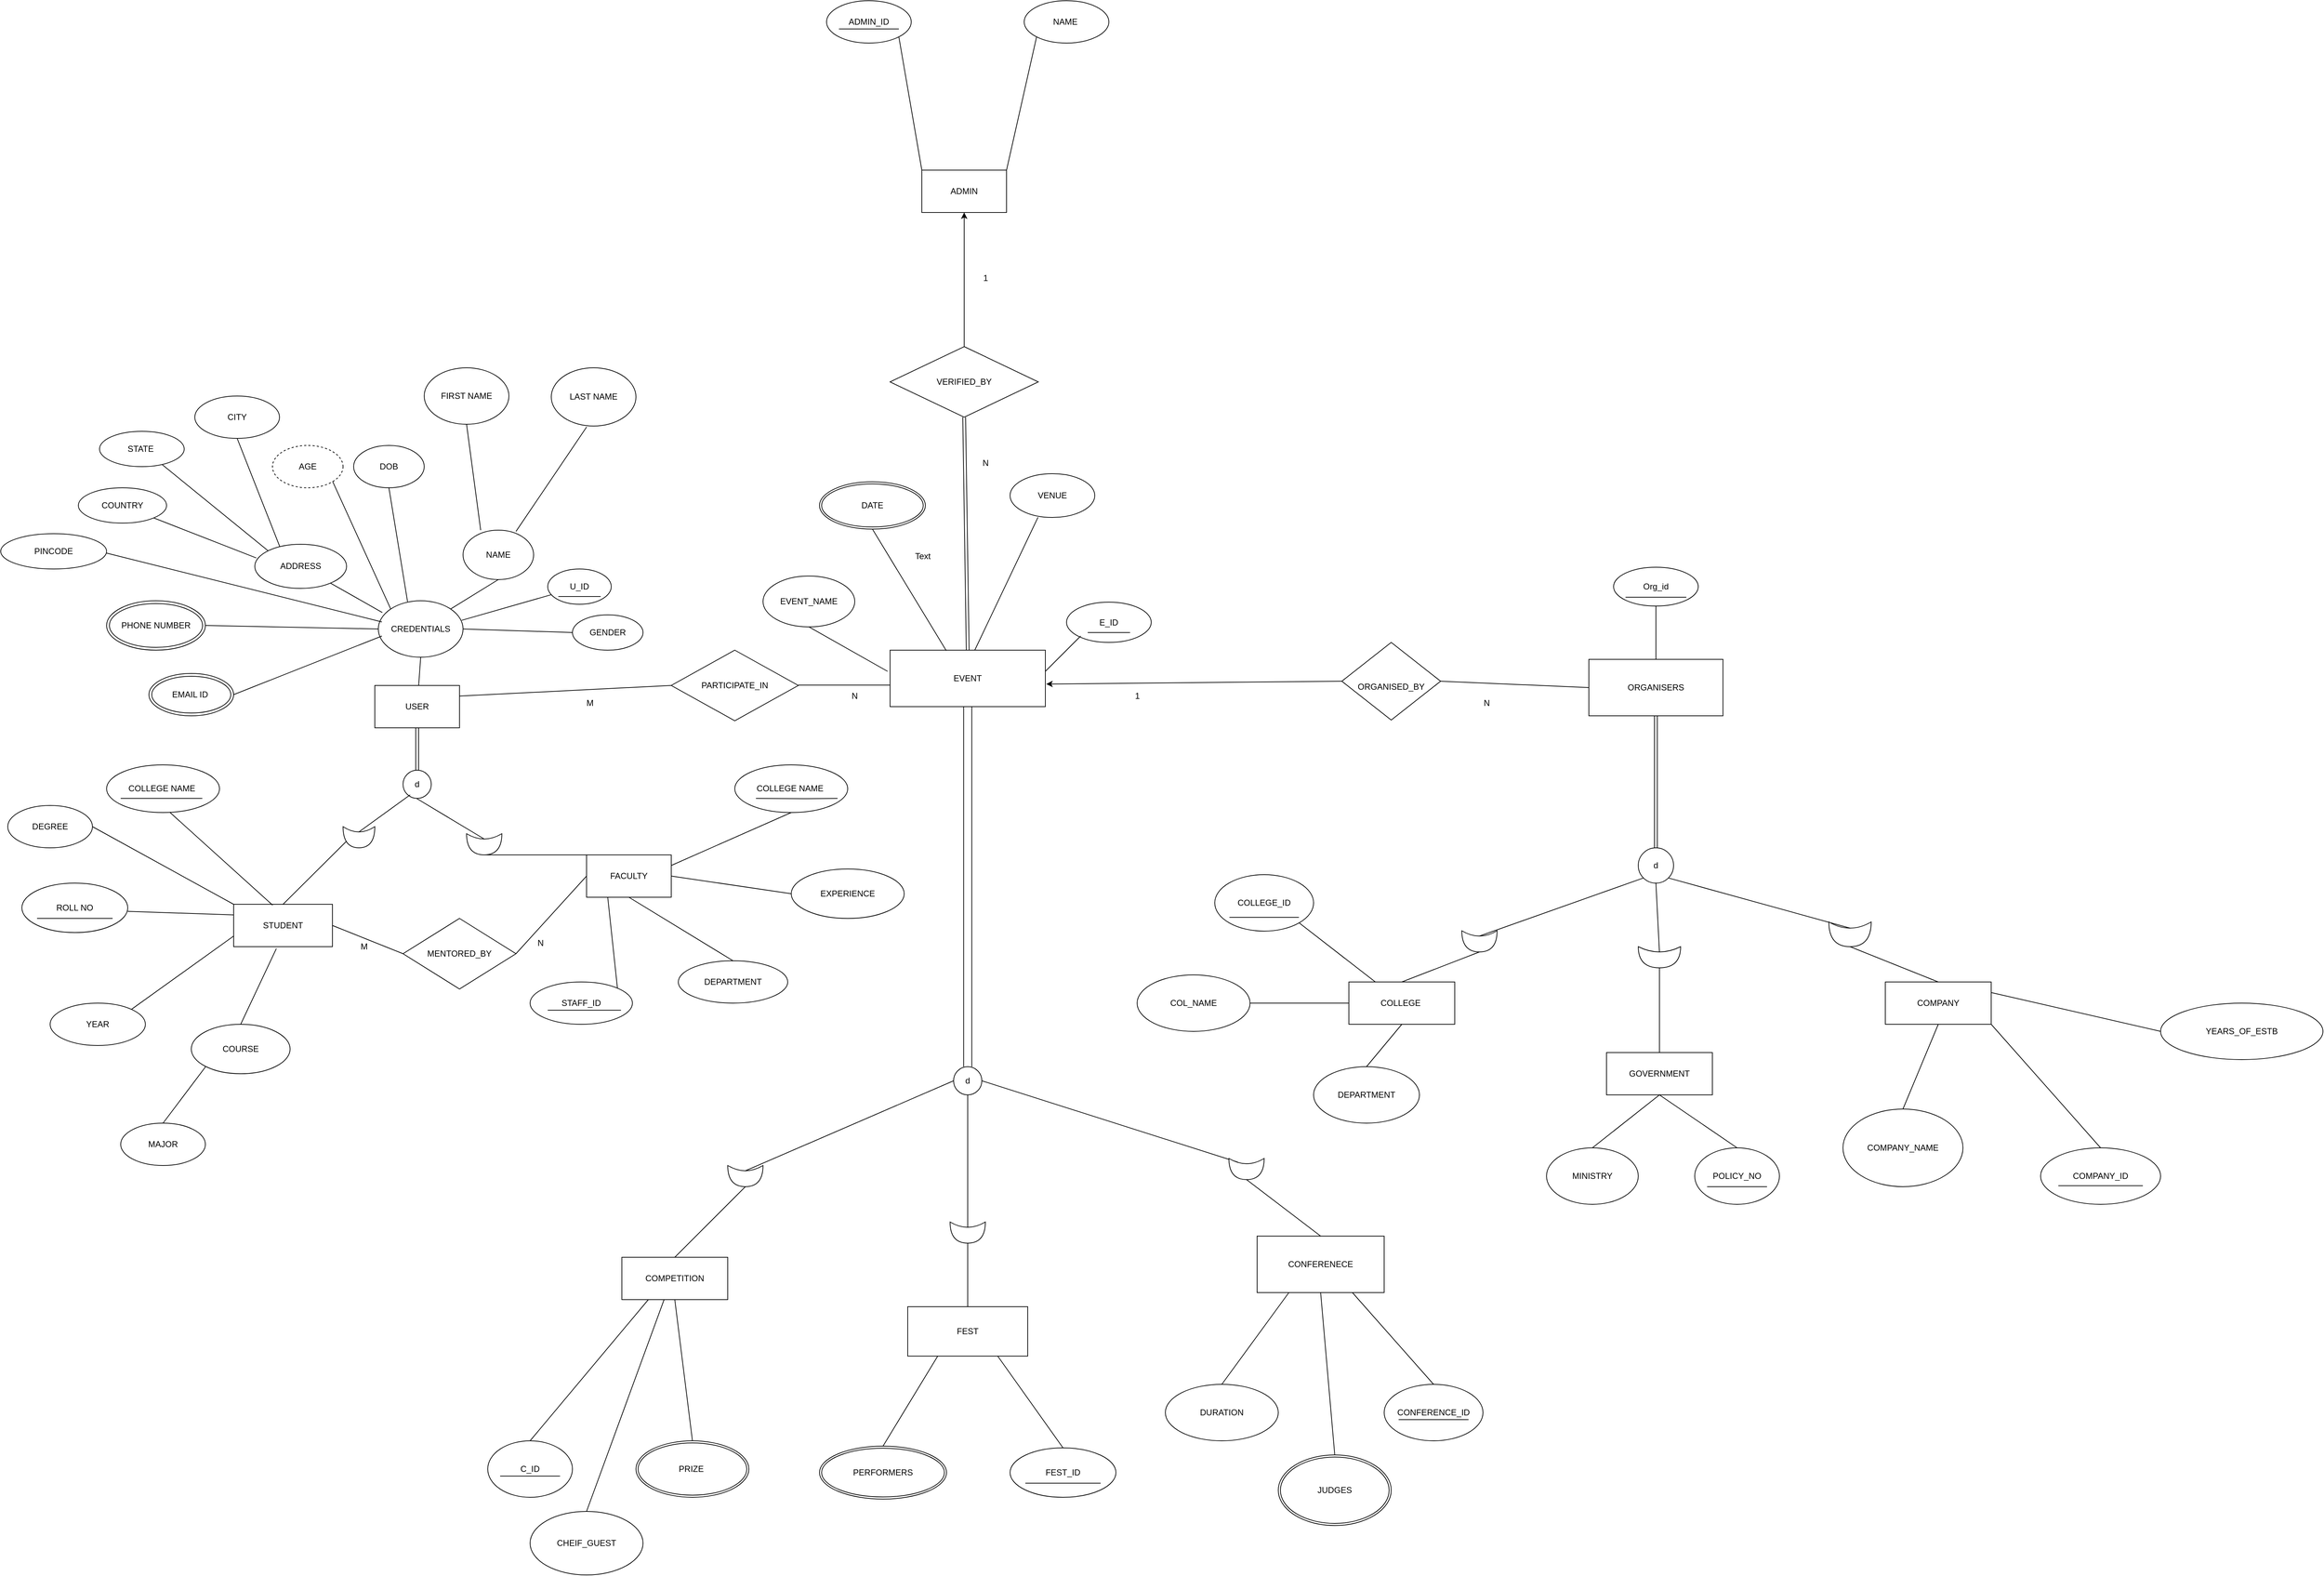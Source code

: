 <mxfile version="24.0.7" type="github">
  <diagram id="R2lEEEUBdFMjLlhIrx00" name="Page-1">
    <mxGraphModel dx="2154" dy="3396" grid="1" gridSize="10" guides="1" tooltips="1" connect="1" arrows="1" fold="1" page="1" pageScale="1" pageWidth="850" pageHeight="1100" math="0" shadow="0" extFonts="Permanent Marker^https://fonts.googleapis.com/css?family=Permanent+Marker">
      <root>
        <mxCell id="0" />
        <mxCell id="1" parent="0" />
        <mxCell id="-spPPfwc7OSc0ZQ_Hlqf-2" value="ADDRESS" style="ellipse;whiteSpace=wrap;html=1;direction=south;" parent="1" vertex="1">
          <mxGeometry x="-50" y="80" width="130" height="62.5" as="geometry" />
        </mxCell>
        <mxCell id="-spPPfwc7OSc0ZQ_Hlqf-3" value="" style="ellipse;whiteSpace=wrap;html=1;" parent="1" vertex="1">
          <mxGeometry x="245" y="60" width="100" height="70" as="geometry" />
        </mxCell>
        <mxCell id="-spPPfwc7OSc0ZQ_Hlqf-4" value="DOB" style="ellipse;whiteSpace=wrap;html=1;" parent="1" vertex="1">
          <mxGeometry x="90" y="-60" width="100" height="60" as="geometry" />
        </mxCell>
        <mxCell id="-spPPfwc7OSc0ZQ_Hlqf-5" value="" style="ellipse;whiteSpace=wrap;html=1;" parent="1" vertex="1">
          <mxGeometry x="365" y="115" width="90" height="50" as="geometry" />
        </mxCell>
        <mxCell id="-spPPfwc7OSc0ZQ_Hlqf-6" value="GENDER" style="ellipse;whiteSpace=wrap;html=1;" parent="1" vertex="1">
          <mxGeometry x="400" y="180" width="100" height="50" as="geometry" />
        </mxCell>
        <mxCell id="-spPPfwc7OSc0ZQ_Hlqf-7" value="" style="endArrow=none;html=1;rounded=0;exitX=1;exitY=0;exitDx=0;exitDy=0;entryX=0.5;entryY=1;entryDx=0;entryDy=0;" parent="1" source="-spPPfwc7OSc0ZQ_Hlqf-63" target="-spPPfwc7OSc0ZQ_Hlqf-3" edge="1">
          <mxGeometry width="50" height="50" relative="1" as="geometry">
            <mxPoint x="247.176" y="150.5" as="sourcePoint" />
            <mxPoint x="290" y="125" as="targetPoint" />
          </mxGeometry>
        </mxCell>
        <mxCell id="-spPPfwc7OSc0ZQ_Hlqf-8" value="LAST NAME" style="ellipse;whiteSpace=wrap;html=1;" parent="1" vertex="1">
          <mxGeometry x="370" y="-170" width="120" height="82.5" as="geometry" />
        </mxCell>
        <mxCell id="-spPPfwc7OSc0ZQ_Hlqf-9" value="FIRST NAME" style="ellipse;whiteSpace=wrap;html=1;" parent="1" vertex="1">
          <mxGeometry x="190" y="-170" width="120" height="80" as="geometry" />
        </mxCell>
        <mxCell id="-spPPfwc7OSc0ZQ_Hlqf-10" value="" style="endArrow=none;html=1;rounded=0;exitX=0.985;exitY=0.346;exitDx=0;exitDy=0;exitPerimeter=0;" parent="1" source="-spPPfwc7OSc0ZQ_Hlqf-63" target="-spPPfwc7OSc0ZQ_Hlqf-5" edge="1">
          <mxGeometry width="50" height="50" relative="1" as="geometry">
            <mxPoint x="251.54" y="159.7" as="sourcePoint" />
            <mxPoint x="300" y="200" as="targetPoint" />
          </mxGeometry>
        </mxCell>
        <mxCell id="-spPPfwc7OSc0ZQ_Hlqf-11" value="" style="endArrow=none;html=1;rounded=0;entryX=0.5;entryY=1;entryDx=0;entryDy=0;exitX=0.345;exitY=0.016;exitDx=0;exitDy=0;exitPerimeter=0;" parent="1" source="-spPPfwc7OSc0ZQ_Hlqf-63" target="-spPPfwc7OSc0ZQ_Hlqf-4" edge="1">
          <mxGeometry width="50" height="50" relative="1" as="geometry">
            <mxPoint x="180" y="150" as="sourcePoint" />
            <mxPoint x="190" y="150" as="targetPoint" />
          </mxGeometry>
        </mxCell>
        <mxCell id="-spPPfwc7OSc0ZQ_Hlqf-12" value="" style="endArrow=none;html=1;rounded=0;exitX=0.047;exitY=0.208;exitDx=0;exitDy=0;exitPerimeter=0;" parent="1" source="-spPPfwc7OSc0ZQ_Hlqf-63" target="-spPPfwc7OSc0ZQ_Hlqf-2" edge="1">
          <mxGeometry width="50" height="50" relative="1" as="geometry">
            <mxPoint x="145" y="150.5" as="sourcePoint" />
            <mxPoint x="130" y="170" as="targetPoint" />
          </mxGeometry>
        </mxCell>
        <mxCell id="-spPPfwc7OSc0ZQ_Hlqf-13" value="" style="endArrow=none;html=1;rounded=0;entryX=0;entryY=0.5;entryDx=0;entryDy=0;exitX=1;exitY=0.5;exitDx=0;exitDy=0;" parent="1" source="-spPPfwc7OSc0ZQ_Hlqf-63" target="-spPPfwc7OSc0ZQ_Hlqf-6" edge="1">
          <mxGeometry width="50" height="50" relative="1" as="geometry">
            <mxPoint x="250" y="190.5" as="sourcePoint" />
            <mxPoint x="320.711" y="255" as="targetPoint" />
          </mxGeometry>
        </mxCell>
        <mxCell id="-spPPfwc7OSc0ZQ_Hlqf-14" value="" style="endArrow=none;html=1;rounded=0;entryX=0.418;entryY=1.015;entryDx=0;entryDy=0;entryPerimeter=0;exitX=0.75;exitY=0.026;exitDx=0;exitDy=0;exitPerimeter=0;" parent="1" source="-spPPfwc7OSc0ZQ_Hlqf-3" target="-spPPfwc7OSc0ZQ_Hlqf-8" edge="1">
          <mxGeometry width="50" height="50" relative="1" as="geometry">
            <mxPoint x="330" y="60" as="sourcePoint" />
            <mxPoint x="450" y="150" as="targetPoint" />
          </mxGeometry>
        </mxCell>
        <mxCell id="-spPPfwc7OSc0ZQ_Hlqf-15" value="" style="endArrow=none;html=1;rounded=0;entryX=0.5;entryY=1;entryDx=0;entryDy=0;exitX=0.25;exitY=0;exitDx=0;exitDy=0;exitPerimeter=0;" parent="1" source="-spPPfwc7OSc0ZQ_Hlqf-3" target="-spPPfwc7OSc0ZQ_Hlqf-9" edge="1">
          <mxGeometry width="50" height="50" relative="1" as="geometry">
            <mxPoint x="400" y="200" as="sourcePoint" />
            <mxPoint x="450" y="150" as="targetPoint" />
          </mxGeometry>
        </mxCell>
        <mxCell id="-spPPfwc7OSc0ZQ_Hlqf-18" value="NAME" style="text;html=1;align=center;verticalAlign=middle;whiteSpace=wrap;rounded=0;" parent="1" vertex="1">
          <mxGeometry x="265" y="80" width="60" height="30" as="geometry" />
        </mxCell>
        <mxCell id="-spPPfwc7OSc0ZQ_Hlqf-19" value="U_ID" style="text;html=1;align=center;verticalAlign=middle;whiteSpace=wrap;rounded=0;" parent="1" vertex="1">
          <mxGeometry x="380" y="125" width="60" height="30" as="geometry" />
        </mxCell>
        <mxCell id="-spPPfwc7OSc0ZQ_Hlqf-20" value="" style="endArrow=none;html=1;rounded=0;exitX=0;exitY=0.75;exitDx=0;exitDy=0;entryX=1;entryY=0.75;entryDx=0;entryDy=0;elbow=vertical;" parent="1" edge="1">
          <mxGeometry width="50" height="50" relative="1" as="geometry">
            <mxPoint x="380" y="154" as="sourcePoint" />
            <mxPoint x="440" y="154" as="targetPoint" />
            <Array as="points" />
          </mxGeometry>
        </mxCell>
        <mxCell id="-spPPfwc7OSc0ZQ_Hlqf-22" value="PARTICIPATE_IN" style="rhombus;whiteSpace=wrap;html=1;" parent="1" vertex="1">
          <mxGeometry x="540" y="230" width="180" height="100" as="geometry" />
        </mxCell>
        <mxCell id="-spPPfwc7OSc0ZQ_Hlqf-23" value="" style="endArrow=none;html=1;rounded=0;" parent="1" edge="1">
          <mxGeometry width="50" height="50" relative="1" as="geometry">
            <mxPoint x="720" y="279.5" as="sourcePoint" />
            <mxPoint x="854" y="279.5" as="targetPoint" />
          </mxGeometry>
        </mxCell>
        <mxCell id="-spPPfwc7OSc0ZQ_Hlqf-24" value="M" style="text;html=1;align=center;verticalAlign=middle;whiteSpace=wrap;rounded=0;" parent="1" vertex="1">
          <mxGeometry x="365" y="280" width="120" height="50" as="geometry" />
        </mxCell>
        <mxCell id="-spPPfwc7OSc0ZQ_Hlqf-25" value="N" style="text;html=1;align=center;verticalAlign=middle;whiteSpace=wrap;rounded=0;" parent="1" vertex="1">
          <mxGeometry x="770" y="280" width="60" height="30" as="geometry" />
        </mxCell>
        <mxCell id="-spPPfwc7OSc0ZQ_Hlqf-26" value="EVENT" style="rounded=0;whiteSpace=wrap;html=1;" parent="1" vertex="1">
          <mxGeometry x="850" y="230" width="220" height="80" as="geometry" />
        </mxCell>
        <mxCell id="-spPPfwc7OSc0ZQ_Hlqf-30" value="VENUE" style="ellipse;whiteSpace=wrap;html=1;" parent="1" vertex="1">
          <mxGeometry x="1020" y="-20" width="120" height="62" as="geometry" />
        </mxCell>
        <mxCell id="-spPPfwc7OSc0ZQ_Hlqf-31" value="E_ID" style="ellipse;whiteSpace=wrap;html=1;" parent="1" vertex="1">
          <mxGeometry x="1100" y="162" width="120" height="57" as="geometry" />
        </mxCell>
        <mxCell id="-spPPfwc7OSc0ZQ_Hlqf-32" value="" style="endArrow=none;html=1;rounded=0;entryX=0.33;entryY=0.995;entryDx=0;entryDy=0;entryPerimeter=0;" parent="1" target="-spPPfwc7OSc0ZQ_Hlqf-30" edge="1">
          <mxGeometry width="50" height="50" relative="1" as="geometry">
            <mxPoint x="970" y="230" as="sourcePoint" />
            <mxPoint x="1010" y="160" as="targetPoint" />
          </mxGeometry>
        </mxCell>
        <mxCell id="-spPPfwc7OSc0ZQ_Hlqf-33" value="" style="endArrow=none;html=1;rounded=0;entryX=0.5;entryY=1;entryDx=0;entryDy=0;exitX=0.362;exitY=0.009;exitDx=0;exitDy=0;exitPerimeter=0;" parent="1" source="-spPPfwc7OSc0ZQ_Hlqf-26" target="gFDnxPn-Hwr-FZabBa0k-28" edge="1">
          <mxGeometry width="50" height="50" relative="1" as="geometry">
            <mxPoint x="690" y="200" as="sourcePoint" />
            <mxPoint x="831.77" y="146.18" as="targetPoint" />
          </mxGeometry>
        </mxCell>
        <mxCell id="-spPPfwc7OSc0ZQ_Hlqf-34" value="" style="endArrow=none;html=1;rounded=0;" parent="1" edge="1">
          <mxGeometry width="50" height="50" relative="1" as="geometry">
            <mxPoint x="1070" y="260" as="sourcePoint" />
            <mxPoint x="1120" y="210" as="targetPoint" />
          </mxGeometry>
        </mxCell>
        <mxCell id="-spPPfwc7OSc0ZQ_Hlqf-36" value="" style="endArrow=none;html=1;rounded=0;" parent="1" edge="1">
          <mxGeometry width="50" height="50" relative="1" as="geometry">
            <mxPoint x="1190" y="205" as="sourcePoint" />
            <mxPoint x="1130" y="205" as="targetPoint" />
          </mxGeometry>
        </mxCell>
        <mxCell id="-spPPfwc7OSc0ZQ_Hlqf-37" value="&lt;br&gt;ORGANISED_BY" style="rhombus;whiteSpace=wrap;html=1;" parent="1" vertex="1">
          <mxGeometry x="1490" y="219" width="140" height="110" as="geometry" />
        </mxCell>
        <mxCell id="-spPPfwc7OSc0ZQ_Hlqf-38" value="ORGANISERS" style="rounded=0;whiteSpace=wrap;html=1;" parent="1" vertex="1">
          <mxGeometry x="1840" y="243" width="190" height="80" as="geometry" />
        </mxCell>
        <mxCell id="-spPPfwc7OSc0ZQ_Hlqf-40" value="Org_id" style="ellipse;whiteSpace=wrap;html=1;" parent="1" vertex="1">
          <mxGeometry x="1875" y="112.5" width="120" height="55" as="geometry" />
        </mxCell>
        <mxCell id="-spPPfwc7OSc0ZQ_Hlqf-41" value="" style="endArrow=none;html=1;rounded=0;entryX=0.5;entryY=1;entryDx=0;entryDy=0;exitX=0.5;exitY=0;exitDx=0;exitDy=0;" parent="1" source="-spPPfwc7OSc0ZQ_Hlqf-38" target="-spPPfwc7OSc0ZQ_Hlqf-40" edge="1">
          <mxGeometry width="50" height="50" relative="1" as="geometry">
            <mxPoint x="1700" y="240" as="sourcePoint" />
            <mxPoint x="1710" y="160" as="targetPoint" />
          </mxGeometry>
        </mxCell>
        <mxCell id="-spPPfwc7OSc0ZQ_Hlqf-42" value="" style="endArrow=none;html=1;rounded=0;entryX=0;entryY=0.5;entryDx=0;entryDy=0;exitX=1;exitY=0.5;exitDx=0;exitDy=0;" parent="1" source="-spPPfwc7OSc0ZQ_Hlqf-37" target="-spPPfwc7OSc0ZQ_Hlqf-38" edge="1">
          <mxGeometry width="50" height="50" relative="1" as="geometry">
            <mxPoint x="1510" y="320" as="sourcePoint" />
            <mxPoint x="1560" y="270" as="targetPoint" />
          </mxGeometry>
        </mxCell>
        <mxCell id="-spPPfwc7OSc0ZQ_Hlqf-43" value="" style="endArrow=classic;html=1;rounded=0;entryX=1.006;entryY=0.6;entryDx=0;entryDy=0;entryPerimeter=0;exitX=0;exitY=0.5;exitDx=0;exitDy=0;" parent="1" source="-spPPfwc7OSc0ZQ_Hlqf-37" target="-spPPfwc7OSc0ZQ_Hlqf-26" edge="1">
          <mxGeometry width="50" height="50" relative="1" as="geometry">
            <mxPoint x="1350" y="300" as="sourcePoint" />
            <mxPoint x="1400" y="250" as="targetPoint" />
          </mxGeometry>
        </mxCell>
        <mxCell id="-spPPfwc7OSc0ZQ_Hlqf-44" value="N" style="text;html=1;align=center;verticalAlign=middle;resizable=0;points=[];autosize=1;strokeColor=none;fillColor=none;" parent="1" vertex="1">
          <mxGeometry x="1680" y="290" width="30" height="30" as="geometry" />
        </mxCell>
        <mxCell id="-spPPfwc7OSc0ZQ_Hlqf-45" value="1" style="text;html=1;align=center;verticalAlign=middle;resizable=0;points=[];autosize=1;strokeColor=none;fillColor=none;" parent="1" vertex="1">
          <mxGeometry x="1185" y="280" width="30" height="30" as="geometry" />
        </mxCell>
        <mxCell id="-spPPfwc7OSc0ZQ_Hlqf-46" value="d" style="ellipse;whiteSpace=wrap;html=1;aspect=fixed;" parent="1" vertex="1">
          <mxGeometry x="160" y="400" width="40" height="40" as="geometry" />
        </mxCell>
        <mxCell id="-spPPfwc7OSc0ZQ_Hlqf-47" value="" style="endArrow=none;html=1;rounded=0;entryX=0.25;entryY=1;entryDx=0;entryDy=0;entryPerimeter=0;exitX=0.25;exitY=0.5;exitDx=0;exitDy=0;exitPerimeter=0;" parent="1" source="-spPPfwc7OSc0ZQ_Hlqf-52" edge="1">
          <mxGeometry width="50" height="50" relative="1" as="geometry">
            <mxPoint x="120" y="500" as="sourcePoint" />
            <mxPoint x="170" y="435" as="targetPoint" />
          </mxGeometry>
        </mxCell>
        <mxCell id="-spPPfwc7OSc0ZQ_Hlqf-48" value="" style="endArrow=none;html=1;rounded=0;exitX=0.25;exitY=0.5;exitDx=0;exitDy=0;exitPerimeter=0;" parent="1" source="-spPPfwc7OSc0ZQ_Hlqf-50" edge="1">
          <mxGeometry width="50" height="50" relative="1" as="geometry">
            <mxPoint x="220" y="500" as="sourcePoint" />
            <mxPoint x="179.17" y="440" as="targetPoint" />
          </mxGeometry>
        </mxCell>
        <mxCell id="-spPPfwc7OSc0ZQ_Hlqf-49" value="" style="endArrow=none;html=1;rounded=0;entryX=1;entryY=0.5;entryDx=0;entryDy=0;entryPerimeter=0;exitX=0.25;exitY=0;exitDx=0;exitDy=0;" parent="1" source="-spPPfwc7OSc0ZQ_Hlqf-54" target="-spPPfwc7OSc0ZQ_Hlqf-50" edge="1">
          <mxGeometry width="50" height="50" relative="1" as="geometry">
            <mxPoint x="179.17" y="680" as="sourcePoint" />
            <mxPoint x="230" y="570" as="targetPoint" />
          </mxGeometry>
        </mxCell>
        <mxCell id="-spPPfwc7OSc0ZQ_Hlqf-50" value="" style="shape=xor;whiteSpace=wrap;html=1;direction=south;" parent="1" vertex="1">
          <mxGeometry x="250" y="490" width="50" height="30" as="geometry" />
        </mxCell>
        <mxCell id="-spPPfwc7OSc0ZQ_Hlqf-51" value="" style="endArrow=none;html=1;rounded=0;entryX=0.7;entryY=0.9;entryDx=0;entryDy=0;entryPerimeter=0;exitX=0.5;exitY=0;exitDx=0;exitDy=0;" parent="1" source="-spPPfwc7OSc0ZQ_Hlqf-53" target="-spPPfwc7OSc0ZQ_Hlqf-52" edge="1">
          <mxGeometry width="50" height="50" relative="1" as="geometry">
            <mxPoint x="-40" y="620" as="sourcePoint" />
            <mxPoint x="170" y="435" as="targetPoint" />
          </mxGeometry>
        </mxCell>
        <mxCell id="-spPPfwc7OSc0ZQ_Hlqf-52" value="" style="shape=xor;whiteSpace=wrap;html=1;direction=south;" parent="1" vertex="1">
          <mxGeometry x="75" y="480" width="45" height="30" as="geometry" />
        </mxCell>
        <mxCell id="-spPPfwc7OSc0ZQ_Hlqf-53" value="STUDENT" style="rounded=0;whiteSpace=wrap;html=1;" parent="1" vertex="1">
          <mxGeometry x="-80" y="590" width="140" height="60" as="geometry" />
        </mxCell>
        <mxCell id="-spPPfwc7OSc0ZQ_Hlqf-54" value="FACULTY" style="rounded=0;whiteSpace=wrap;html=1;" parent="1" vertex="1">
          <mxGeometry x="420" y="520" width="120" height="60" as="geometry" />
        </mxCell>
        <mxCell id="-spPPfwc7OSc0ZQ_Hlqf-55" value="COLLEGE NAME&amp;nbsp;" style="ellipse;whiteSpace=wrap;html=1;" parent="1" vertex="1">
          <mxGeometry x="-260" y="392.5" width="160" height="67.5" as="geometry" />
        </mxCell>
        <mxCell id="-spPPfwc7OSc0ZQ_Hlqf-56" value="ROLL NO" style="ellipse;whiteSpace=wrap;html=1;" parent="1" vertex="1">
          <mxGeometry x="-380" y="560" width="150" height="70" as="geometry" />
        </mxCell>
        <mxCell id="-spPPfwc7OSc0ZQ_Hlqf-57" value="YEAR" style="ellipse;whiteSpace=wrap;html=1;" parent="1" vertex="1">
          <mxGeometry x="-340" y="730" width="135" height="60" as="geometry" />
        </mxCell>
        <mxCell id="-spPPfwc7OSc0ZQ_Hlqf-58" value="COURSE" style="ellipse;whiteSpace=wrap;html=1;" parent="1" vertex="1">
          <mxGeometry x="-140" y="760" width="140" height="70" as="geometry" />
        </mxCell>
        <mxCell id="-spPPfwc7OSc0ZQ_Hlqf-59" value="" style="endArrow=none;html=1;rounded=0;exitX=0.394;exitY=0.019;exitDx=0;exitDy=0;exitPerimeter=0;" parent="1" source="-spPPfwc7OSc0ZQ_Hlqf-53" edge="1">
          <mxGeometry width="50" height="50" relative="1" as="geometry">
            <mxPoint x="-220" y="510" as="sourcePoint" />
            <mxPoint x="-170" y="460" as="targetPoint" />
          </mxGeometry>
        </mxCell>
        <mxCell id="-spPPfwc7OSc0ZQ_Hlqf-60" value="" style="endArrow=none;html=1;rounded=0;exitX=1;exitY=0.571;exitDx=0;exitDy=0;exitPerimeter=0;entryX=0;entryY=0.25;entryDx=0;entryDy=0;" parent="1" source="-spPPfwc7OSc0ZQ_Hlqf-56" target="-spPPfwc7OSc0ZQ_Hlqf-53" edge="1">
          <mxGeometry width="50" height="50" relative="1" as="geometry">
            <mxPoint x="-250" y="600" as="sourcePoint" />
            <mxPoint x="-210" y="550" as="targetPoint" />
          </mxGeometry>
        </mxCell>
        <mxCell id="-spPPfwc7OSc0ZQ_Hlqf-61" value="" style="endArrow=none;html=1;rounded=0;exitX=1;exitY=0;exitDx=0;exitDy=0;entryX=0;entryY=0.75;entryDx=0;entryDy=0;" parent="1" source="-spPPfwc7OSc0ZQ_Hlqf-57" target="-spPPfwc7OSc0ZQ_Hlqf-53" edge="1">
          <mxGeometry width="50" height="50" relative="1" as="geometry">
            <mxPoint x="-250" y="630" as="sourcePoint" />
            <mxPoint x="-200" y="580" as="targetPoint" />
          </mxGeometry>
        </mxCell>
        <mxCell id="-spPPfwc7OSc0ZQ_Hlqf-62" value="" style="endArrow=none;html=1;rounded=0;exitX=0.5;exitY=0;exitDx=0;exitDy=0;entryX=0.432;entryY=1.047;entryDx=0;entryDy=0;entryPerimeter=0;" parent="1" source="-spPPfwc7OSc0ZQ_Hlqf-58" target="-spPPfwc7OSc0ZQ_Hlqf-53" edge="1">
          <mxGeometry width="50" height="50" relative="1" as="geometry">
            <mxPoint x="-190" y="640" as="sourcePoint" />
            <mxPoint x="-150" y="580" as="targetPoint" />
          </mxGeometry>
        </mxCell>
        <mxCell id="-spPPfwc7OSc0ZQ_Hlqf-63" value="CREDENTIALS" style="ellipse;whiteSpace=wrap;html=1;" parent="1" vertex="1">
          <mxGeometry x="125" y="160" width="120" height="80" as="geometry" />
        </mxCell>
        <mxCell id="-spPPfwc7OSc0ZQ_Hlqf-64" value="USER" style="rounded=0;whiteSpace=wrap;html=1;" parent="1" vertex="1">
          <mxGeometry x="120" y="280" width="120" height="60" as="geometry" />
        </mxCell>
        <mxCell id="-spPPfwc7OSc0ZQ_Hlqf-65" value="" style="endArrow=none;html=1;rounded=0;entryX=0.5;entryY=1;entryDx=0;entryDy=0;" parent="1" source="-spPPfwc7OSc0ZQ_Hlqf-64" target="-spPPfwc7OSc0ZQ_Hlqf-63" edge="1">
          <mxGeometry width="50" height="50" relative="1" as="geometry">
            <mxPoint x="140" y="280" as="sourcePoint" />
            <mxPoint x="190" y="230" as="targetPoint" />
          </mxGeometry>
        </mxCell>
        <mxCell id="-spPPfwc7OSc0ZQ_Hlqf-66" value="AGE" style="ellipse;whiteSpace=wrap;html=1;align=center;dashed=1;" parent="1" vertex="1">
          <mxGeometry x="-25" y="-60" width="100" height="60" as="geometry" />
        </mxCell>
        <mxCell id="-spPPfwc7OSc0ZQ_Hlqf-67" value="" style="endArrow=none;html=1;rounded=0;entryX=1;entryY=1;entryDx=0;entryDy=0;exitX=0;exitY=0;exitDx=0;exitDy=0;" parent="1" source="-spPPfwc7OSc0ZQ_Hlqf-63" target="-spPPfwc7OSc0ZQ_Hlqf-66" edge="1">
          <mxGeometry width="50" height="50" relative="1" as="geometry">
            <mxPoint x="130" y="150" as="sourcePoint" />
            <mxPoint x="110" y="30" as="targetPoint" />
          </mxGeometry>
        </mxCell>
        <mxCell id="-spPPfwc7OSc0ZQ_Hlqf-70" value="" style="endArrow=none;html=1;rounded=0;exitX=1;exitY=0.5;exitDx=0;exitDy=0;entryX=0;entryY=0.5;entryDx=0;entryDy=0;" parent="1" source="-spPPfwc7OSc0ZQ_Hlqf-147" target="-spPPfwc7OSc0ZQ_Hlqf-63" edge="1">
          <mxGeometry width="50" height="50" relative="1" as="geometry">
            <mxPoint x="-90.0" y="198.0" as="sourcePoint" />
            <mxPoint x="-10" y="160" as="targetPoint" />
          </mxGeometry>
        </mxCell>
        <mxCell id="-spPPfwc7OSc0ZQ_Hlqf-72" value="" style="endArrow=none;html=1;rounded=0;exitX=0;exitY=1;exitDx=0;exitDy=0;entryX=1;entryY=1;entryDx=0;entryDy=0;" parent="1" edge="1">
          <mxGeometry width="50" height="50" relative="1" as="geometry">
            <mxPoint x="1891.926" y="155.004" as="sourcePoint" />
            <mxPoint x="1978.074" y="155.004" as="targetPoint" />
          </mxGeometry>
        </mxCell>
        <mxCell id="-spPPfwc7OSc0ZQ_Hlqf-73" value="" style="endArrow=none;html=1;rounded=0;" parent="1" edge="1">
          <mxGeometry width="50" height="50" relative="1" as="geometry">
            <mxPoint x="-270" y="90" as="sourcePoint" />
            <mxPoint x="130" y="190" as="targetPoint" />
          </mxGeometry>
        </mxCell>
        <mxCell id="-spPPfwc7OSc0ZQ_Hlqf-74" value="" style="endArrow=none;html=1;rounded=0;exitX=0.053;exitY=0.728;exitDx=0;exitDy=0;exitPerimeter=0;entryX=0.5;entryY=1;entryDx=0;entryDy=0;" parent="1" source="-spPPfwc7OSc0ZQ_Hlqf-2" target="-spPPfwc7OSc0ZQ_Hlqf-79" edge="1">
          <mxGeometry width="50" height="50" relative="1" as="geometry">
            <mxPoint x="-20" y="90" as="sourcePoint" />
            <mxPoint x="-90" y="-70" as="targetPoint" />
          </mxGeometry>
        </mxCell>
        <mxCell id="-spPPfwc7OSc0ZQ_Hlqf-75" value="" style="endArrow=none;html=1;rounded=0;entryX=0.309;entryY=0.985;entryDx=0;entryDy=0;entryPerimeter=0;" parent="1" target="-spPPfwc7OSc0ZQ_Hlqf-2" edge="1">
          <mxGeometry width="50" height="50" relative="1" as="geometry">
            <mxPoint x="-200" y="40" as="sourcePoint" />
            <mxPoint x="-130" y="20" as="targetPoint" />
          </mxGeometry>
        </mxCell>
        <mxCell id="-spPPfwc7OSc0ZQ_Hlqf-76" value="" style="endArrow=none;html=1;rounded=0;exitX=0;exitY=1;exitDx=0;exitDy=0;" parent="1" source="-spPPfwc7OSc0ZQ_Hlqf-2" edge="1">
          <mxGeometry width="50" height="50" relative="1" as="geometry">
            <mxPoint x="-190" y="30" as="sourcePoint" />
            <mxPoint x="-190" y="-40" as="targetPoint" />
          </mxGeometry>
        </mxCell>
        <mxCell id="-spPPfwc7OSc0ZQ_Hlqf-77" value="COUNTRY" style="ellipse;whiteSpace=wrap;html=1;" parent="1" vertex="1">
          <mxGeometry x="-300" width="125" height="50" as="geometry" />
        </mxCell>
        <mxCell id="-spPPfwc7OSc0ZQ_Hlqf-78" value="STATE&amp;nbsp;" style="ellipse;whiteSpace=wrap;html=1;" parent="1" vertex="1">
          <mxGeometry x="-270" y="-80" width="120" height="50" as="geometry" />
        </mxCell>
        <mxCell id="-spPPfwc7OSc0ZQ_Hlqf-79" value="CITY" style="ellipse;whiteSpace=wrap;html=1;" parent="1" vertex="1">
          <mxGeometry x="-135" y="-130" width="120" height="60" as="geometry" />
        </mxCell>
        <mxCell id="-spPPfwc7OSc0ZQ_Hlqf-80" value="" style="endArrow=none;html=1;rounded=0;entryX=0;entryY=0.5;entryDx=0;entryDy=0;exitX=1;exitY=0.25;exitDx=0;exitDy=0;" parent="1" source="-spPPfwc7OSc0ZQ_Hlqf-64" target="-spPPfwc7OSc0ZQ_Hlqf-22" edge="1">
          <mxGeometry width="50" height="50" relative="1" as="geometry">
            <mxPoint x="350" y="300" as="sourcePoint" />
            <mxPoint x="400" y="250" as="targetPoint" />
          </mxGeometry>
        </mxCell>
        <mxCell id="-spPPfwc7OSc0ZQ_Hlqf-81" value="" style="endArrow=none;html=1;rounded=0;exitX=1;exitY=0.5;exitDx=0;exitDy=0;" parent="1" source="-spPPfwc7OSc0ZQ_Hlqf-148" edge="1">
          <mxGeometry width="50" height="50" relative="1" as="geometry">
            <mxPoint x="10" y="255" as="sourcePoint" />
            <mxPoint x="130" y="210" as="targetPoint" />
          </mxGeometry>
        </mxCell>
        <mxCell id="-spPPfwc7OSc0ZQ_Hlqf-82" value="" style="endArrow=none;html=1;rounded=0;entryX=1;entryY=1;entryDx=0;entryDy=0;exitX=0;exitY=1;exitDx=0;exitDy=0;" parent="1" edge="1">
          <mxGeometry width="50" height="50" relative="1" as="geometry">
            <mxPoint x="-358.509" y="610.005" as="sourcePoint" />
            <mxPoint x="-251.491" y="610.005" as="targetPoint" />
          </mxGeometry>
        </mxCell>
        <mxCell id="-spPPfwc7OSc0ZQ_Hlqf-83" value="PINCODE" style="ellipse;whiteSpace=wrap;html=1;" parent="1" vertex="1">
          <mxGeometry x="-410" y="65" width="150" height="50" as="geometry" />
        </mxCell>
        <mxCell id="-spPPfwc7OSc0ZQ_Hlqf-84" value="" style="shape=link;html=1;rounded=0;entryX=0.5;entryY=0;entryDx=0;entryDy=0;exitX=0.5;exitY=1;exitDx=0;exitDy=0;" parent="1" source="-spPPfwc7OSc0ZQ_Hlqf-64" target="-spPPfwc7OSc0ZQ_Hlqf-46" edge="1">
          <mxGeometry width="100" relative="1" as="geometry">
            <mxPoint x="110" y="370" as="sourcePoint" />
            <mxPoint x="210" y="370" as="targetPoint" />
          </mxGeometry>
        </mxCell>
        <mxCell id="-spPPfwc7OSc0ZQ_Hlqf-86" value="DEGREE" style="ellipse;whiteSpace=wrap;html=1;" parent="1" vertex="1">
          <mxGeometry x="-400" y="450" width="120" height="60" as="geometry" />
        </mxCell>
        <mxCell id="-spPPfwc7OSc0ZQ_Hlqf-87" value="" style="endArrow=none;html=1;rounded=0;entryX=0;entryY=0;entryDx=0;entryDy=0;exitX=1;exitY=0.5;exitDx=0;exitDy=0;" parent="1" source="-spPPfwc7OSc0ZQ_Hlqf-86" target="-spPPfwc7OSc0ZQ_Hlqf-53" edge="1">
          <mxGeometry width="50" height="50" relative="1" as="geometry">
            <mxPoint x="-230" y="570" as="sourcePoint" />
            <mxPoint x="-180" y="520" as="targetPoint" />
          </mxGeometry>
        </mxCell>
        <mxCell id="-spPPfwc7OSc0ZQ_Hlqf-88" value="" style="endArrow=none;html=1;rounded=0;entryX=0;entryY=1;entryDx=0;entryDy=0;exitX=0.5;exitY=0;exitDx=0;exitDy=0;" parent="1" source="-spPPfwc7OSc0ZQ_Hlqf-89" target="-spPPfwc7OSc0ZQ_Hlqf-58" edge="1">
          <mxGeometry width="50" height="50" relative="1" as="geometry">
            <mxPoint x="-170" y="870" as="sourcePoint" />
            <mxPoint x="-110" y="830" as="targetPoint" />
          </mxGeometry>
        </mxCell>
        <mxCell id="-spPPfwc7OSc0ZQ_Hlqf-89" value="MAJOR" style="ellipse;whiteSpace=wrap;html=1;" parent="1" vertex="1">
          <mxGeometry x="-240" y="900" width="120" height="60" as="geometry" />
        </mxCell>
        <mxCell id="-spPPfwc7OSc0ZQ_Hlqf-93" value="MENTORED_BY" style="rhombus;whiteSpace=wrap;html=1;" parent="1" vertex="1">
          <mxGeometry x="160" y="610" width="160" height="100" as="geometry" />
        </mxCell>
        <mxCell id="-spPPfwc7OSc0ZQ_Hlqf-94" value="" style="endArrow=none;html=1;rounded=0;entryX=0;entryY=0.5;entryDx=0;entryDy=0;exitX=1;exitY=0.5;exitDx=0;exitDy=0;" parent="1" source="-spPPfwc7OSc0ZQ_Hlqf-93" target="-spPPfwc7OSc0ZQ_Hlqf-54" edge="1">
          <mxGeometry width="50" height="50" relative="1" as="geometry">
            <mxPoint x="220" y="700" as="sourcePoint" />
            <mxPoint x="270" y="650" as="targetPoint" />
          </mxGeometry>
        </mxCell>
        <mxCell id="-spPPfwc7OSc0ZQ_Hlqf-95" value="" style="endArrow=none;html=1;rounded=0;entryX=0;entryY=0.5;entryDx=0;entryDy=0;exitX=1;exitY=0.5;exitDx=0;exitDy=0;" parent="1" source="-spPPfwc7OSc0ZQ_Hlqf-53" target="-spPPfwc7OSc0ZQ_Hlqf-93" edge="1">
          <mxGeometry width="50" height="50" relative="1" as="geometry">
            <mxPoint x="20" y="690" as="sourcePoint" />
            <mxPoint x="70" y="640" as="targetPoint" />
          </mxGeometry>
        </mxCell>
        <mxCell id="-spPPfwc7OSc0ZQ_Hlqf-96" value="" style="endArrow=none;html=1;rounded=0;entryX=1;entryY=1;entryDx=0;entryDy=0;exitX=0;exitY=1;exitDx=0;exitDy=0;" parent="1" edge="1">
          <mxGeometry width="50" height="50" relative="1" as="geometry">
            <mxPoint x="-240.0" y="439.998" as="sourcePoint" />
            <mxPoint x="-124.42" y="439.998" as="targetPoint" />
          </mxGeometry>
        </mxCell>
        <mxCell id="-spPPfwc7OSc0ZQ_Hlqf-97" value="COLLEGE NAME&amp;nbsp;" style="ellipse;whiteSpace=wrap;html=1;" parent="1" vertex="1">
          <mxGeometry x="630" y="392.5" width="160" height="67.5" as="geometry" />
        </mxCell>
        <mxCell id="-spPPfwc7OSc0ZQ_Hlqf-98" value="" style="endArrow=none;html=1;rounded=0;exitX=1;exitY=0.25;exitDx=0;exitDy=0;entryX=0.5;entryY=1;entryDx=0;entryDy=0;" parent="1" source="-spPPfwc7OSc0ZQ_Hlqf-54" target="-spPPfwc7OSc0ZQ_Hlqf-97" edge="1">
          <mxGeometry width="50" height="50" relative="1" as="geometry">
            <mxPoint x="590" y="670" as="sourcePoint" />
            <mxPoint x="640" y="620" as="targetPoint" />
          </mxGeometry>
        </mxCell>
        <mxCell id="-spPPfwc7OSc0ZQ_Hlqf-99" value="EXPERIENCE" style="ellipse;whiteSpace=wrap;html=1;" parent="1" vertex="1">
          <mxGeometry x="710" y="540" width="160" height="70" as="geometry" />
        </mxCell>
        <mxCell id="-spPPfwc7OSc0ZQ_Hlqf-100" value="" style="endArrow=none;html=1;rounded=0;entryX=0;entryY=0.5;entryDx=0;entryDy=0;exitX=1;exitY=0.5;exitDx=0;exitDy=0;" parent="1" source="-spPPfwc7OSc0ZQ_Hlqf-54" target="-spPPfwc7OSc0ZQ_Hlqf-99" edge="1">
          <mxGeometry width="50" height="50" relative="1" as="geometry">
            <mxPoint x="630" y="830" as="sourcePoint" />
            <mxPoint x="680" y="780" as="targetPoint" />
          </mxGeometry>
        </mxCell>
        <mxCell id="-spPPfwc7OSc0ZQ_Hlqf-101" value="STAFF_ID" style="ellipse;whiteSpace=wrap;html=1;" parent="1" vertex="1">
          <mxGeometry x="340" y="700" width="145" height="60" as="geometry" />
        </mxCell>
        <mxCell id="-spPPfwc7OSc0ZQ_Hlqf-102" value="DEPARTMENT" style="ellipse;whiteSpace=wrap;html=1;" parent="1" vertex="1">
          <mxGeometry x="550" y="670" width="155" height="60" as="geometry" />
        </mxCell>
        <mxCell id="-spPPfwc7OSc0ZQ_Hlqf-103" value="" style="endArrow=none;html=1;rounded=0;entryX=0.25;entryY=1;entryDx=0;entryDy=0;exitX=1;exitY=0;exitDx=0;exitDy=0;" parent="1" source="-spPPfwc7OSc0ZQ_Hlqf-101" target="-spPPfwc7OSc0ZQ_Hlqf-54" edge="1">
          <mxGeometry width="50" height="50" relative="1" as="geometry">
            <mxPoint x="450" y="780" as="sourcePoint" />
            <mxPoint x="500" y="730" as="targetPoint" />
          </mxGeometry>
        </mxCell>
        <mxCell id="-spPPfwc7OSc0ZQ_Hlqf-105" value="" style="endArrow=none;html=1;rounded=0;entryX=0.5;entryY=1;entryDx=0;entryDy=0;exitX=0.5;exitY=0;exitDx=0;exitDy=0;" parent="1" source="-spPPfwc7OSc0ZQ_Hlqf-102" target="-spPPfwc7OSc0ZQ_Hlqf-54" edge="1">
          <mxGeometry width="50" height="50" relative="1" as="geometry">
            <mxPoint x="480" y="790" as="sourcePoint" />
            <mxPoint x="530" y="740" as="targetPoint" />
          </mxGeometry>
        </mxCell>
        <mxCell id="-spPPfwc7OSc0ZQ_Hlqf-106" value="" style="endArrow=none;html=1;rounded=0;entryX=1;entryY=1;entryDx=0;entryDy=0;exitX=0;exitY=1;exitDx=0;exitDy=0;" parent="1" edge="1">
          <mxGeometry width="50" height="50" relative="1" as="geometry">
            <mxPoint x="660.0" y="439.998" as="sourcePoint" />
            <mxPoint x="775.58" y="439.998" as="targetPoint" />
            <Array as="points">
              <mxPoint x="727.79" y="440.41" />
            </Array>
          </mxGeometry>
        </mxCell>
        <mxCell id="-spPPfwc7OSc0ZQ_Hlqf-107" value="" style="endArrow=none;html=1;rounded=0;entryX=1;entryY=1;entryDx=0;entryDy=0;exitX=0;exitY=1;exitDx=0;exitDy=0;" parent="1" edge="1">
          <mxGeometry width="50" height="50" relative="1" as="geometry">
            <mxPoint x="365.001" y="740.004" as="sourcePoint" />
            <mxPoint x="468.719" y="740.004" as="targetPoint" />
          </mxGeometry>
        </mxCell>
        <mxCell id="-spPPfwc7OSc0ZQ_Hlqf-111" value="M" style="text;html=1;align=center;verticalAlign=middle;whiteSpace=wrap;rounded=0;" parent="1" vertex="1">
          <mxGeometry x="65" y="630" width="80" height="40" as="geometry" />
        </mxCell>
        <mxCell id="-spPPfwc7OSc0ZQ_Hlqf-112" value="N" style="text;html=1;align=center;verticalAlign=middle;whiteSpace=wrap;rounded=0;" parent="1" vertex="1">
          <mxGeometry x="325" y="630" width="60" height="30" as="geometry" />
        </mxCell>
        <mxCell id="-spPPfwc7OSc0ZQ_Hlqf-113" value="" style="shape=link;html=1;rounded=0;exitX=0.5;exitY=1;exitDx=0;exitDy=0;width=11.538;" parent="1" source="-spPPfwc7OSc0ZQ_Hlqf-26" target="-spPPfwc7OSc0ZQ_Hlqf-114" edge="1">
          <mxGeometry width="100" relative="1" as="geometry">
            <mxPoint x="940" y="380" as="sourcePoint" />
            <mxPoint x="990" y="760" as="targetPoint" />
          </mxGeometry>
        </mxCell>
        <mxCell id="-spPPfwc7OSc0ZQ_Hlqf-114" value="d" style="ellipse;whiteSpace=wrap;html=1;aspect=fixed;" parent="1" vertex="1">
          <mxGeometry x="940" y="820" width="40" height="40" as="geometry" />
        </mxCell>
        <mxCell id="-spPPfwc7OSc0ZQ_Hlqf-115" value="" style="endArrow=none;html=1;rounded=0;entryX=0;entryY=0.5;entryDx=0;entryDy=0;exitX=0.25;exitY=0.5;exitDx=0;exitDy=0;exitPerimeter=0;" parent="1" source="gFDnxPn-Hwr-FZabBa0k-38" target="-spPPfwc7OSc0ZQ_Hlqf-114" edge="1">
          <mxGeometry width="50" height="50" relative="1" as="geometry">
            <mxPoint x="690" y="940" as="sourcePoint" />
            <mxPoint x="1050" y="630" as="targetPoint" />
          </mxGeometry>
        </mxCell>
        <mxCell id="-spPPfwc7OSc0ZQ_Hlqf-116" value="" style="endArrow=none;html=1;rounded=0;entryX=0.5;entryY=1;entryDx=0;entryDy=0;exitX=0.25;exitY=0.5;exitDx=0;exitDy=0;exitPerimeter=0;" parent="1" source="gFDnxPn-Hwr-FZabBa0k-34" target="-spPPfwc7OSc0ZQ_Hlqf-114" edge="1">
          <mxGeometry width="50" height="50" relative="1" as="geometry">
            <mxPoint x="960" y="1020" as="sourcePoint" />
            <mxPoint x="920" y="900" as="targetPoint" />
          </mxGeometry>
        </mxCell>
        <mxCell id="-spPPfwc7OSc0ZQ_Hlqf-118" value="" style="endArrow=none;html=1;rounded=0;exitX=1;exitY=0.5;exitDx=0;exitDy=0;entryX=0.175;entryY=0.75;entryDx=0;entryDy=0;entryPerimeter=0;" parent="1" source="-spPPfwc7OSc0ZQ_Hlqf-114" target="gFDnxPn-Hwr-FZabBa0k-36" edge="1">
          <mxGeometry width="50" height="50" relative="1" as="geometry">
            <mxPoint x="1130" y="980" as="sourcePoint" />
            <mxPoint x="1240" y="860" as="targetPoint" />
          </mxGeometry>
        </mxCell>
        <mxCell id="-spPPfwc7OSc0ZQ_Hlqf-127" value="VERIFIED_BY" style="rhombus;whiteSpace=wrap;html=1;" parent="1" vertex="1">
          <mxGeometry x="850" y="-200" width="210" height="100" as="geometry" />
        </mxCell>
        <mxCell id="-spPPfwc7OSc0ZQ_Hlqf-128" value="" style="shape=link;html=1;rounded=0;entryX=0.5;entryY=0;entryDx=0;entryDy=0;exitX=0.5;exitY=1;exitDx=0;exitDy=0;" parent="1" source="-spPPfwc7OSc0ZQ_Hlqf-127" target="-spPPfwc7OSc0ZQ_Hlqf-26" edge="1">
          <mxGeometry width="100" relative="1" as="geometry">
            <mxPoint x="910" y="-30" as="sourcePoint" />
            <mxPoint x="1010" y="-30" as="targetPoint" />
          </mxGeometry>
        </mxCell>
        <mxCell id="-spPPfwc7OSc0ZQ_Hlqf-130" value="ADMIN" style="rounded=0;whiteSpace=wrap;html=1;" parent="1" vertex="1">
          <mxGeometry x="895" y="-450" width="120" height="60" as="geometry" />
        </mxCell>
        <mxCell id="-spPPfwc7OSc0ZQ_Hlqf-131" value="" style="endArrow=classic;html=1;rounded=0;exitX=0.5;exitY=0;exitDx=0;exitDy=0;entryX=0.5;entryY=1;entryDx=0;entryDy=0;" parent="1" source="-spPPfwc7OSc0ZQ_Hlqf-127" target="-spPPfwc7OSc0ZQ_Hlqf-130" edge="1">
          <mxGeometry width="50" height="50" relative="1" as="geometry">
            <mxPoint x="940" y="-220" as="sourcePoint" />
            <mxPoint x="990" y="-270" as="targetPoint" />
          </mxGeometry>
        </mxCell>
        <mxCell id="-spPPfwc7OSc0ZQ_Hlqf-133" value="NAME&amp;nbsp;" style="ellipse;whiteSpace=wrap;html=1;" parent="1" vertex="1">
          <mxGeometry x="1040" y="-690" width="120" height="60" as="geometry" />
        </mxCell>
        <mxCell id="-spPPfwc7OSc0ZQ_Hlqf-134" value="ADMIN_ID" style="ellipse;whiteSpace=wrap;html=1;" parent="1" vertex="1">
          <mxGeometry x="760" y="-690" width="120" height="60" as="geometry" />
        </mxCell>
        <mxCell id="-spPPfwc7OSc0ZQ_Hlqf-135" value="" style="endArrow=none;html=1;rounded=0;entryX=0;entryY=1;entryDx=0;entryDy=0;exitX=1;exitY=0;exitDx=0;exitDy=0;" parent="1" source="-spPPfwc7OSc0ZQ_Hlqf-130" target="-spPPfwc7OSc0ZQ_Hlqf-133" edge="1">
          <mxGeometry width="50" height="50" relative="1" as="geometry">
            <mxPoint x="1040" y="-470" as="sourcePoint" />
            <mxPoint x="1060" y="-500" as="targetPoint" />
          </mxGeometry>
        </mxCell>
        <mxCell id="-spPPfwc7OSc0ZQ_Hlqf-137" value="" style="endArrow=none;html=1;rounded=0;entryX=0;entryY=0;entryDx=0;entryDy=0;exitX=1;exitY=1;exitDx=0;exitDy=0;" parent="1" source="-spPPfwc7OSc0ZQ_Hlqf-134" target="-spPPfwc7OSc0ZQ_Hlqf-130" edge="1">
          <mxGeometry width="50" height="50" relative="1" as="geometry">
            <mxPoint x="860" y="-440" as="sourcePoint" />
            <mxPoint x="910" y="-490" as="targetPoint" />
          </mxGeometry>
        </mxCell>
        <mxCell id="-spPPfwc7OSc0ZQ_Hlqf-145" value="" style="endArrow=none;html=1;rounded=0;entryX=1;entryY=1;entryDx=0;entryDy=0;exitX=0;exitY=1;exitDx=0;exitDy=0;" parent="1" edge="1">
          <mxGeometry width="50" height="50" relative="1" as="geometry">
            <mxPoint x="777.574" y="-649.997" as="sourcePoint" />
            <mxPoint x="862.426" y="-649.997" as="targetPoint" />
          </mxGeometry>
        </mxCell>
        <mxCell id="-spPPfwc7OSc0ZQ_Hlqf-147" value="PHONE NUMBER" style="ellipse;shape=doubleEllipse;whiteSpace=wrap;html=1;" parent="1" vertex="1">
          <mxGeometry x="-260" y="160" width="140" height="70" as="geometry" />
        </mxCell>
        <mxCell id="-spPPfwc7OSc0ZQ_Hlqf-148" value="EMAIL ID&amp;nbsp;" style="ellipse;shape=doubleEllipse;whiteSpace=wrap;html=1;" parent="1" vertex="1">
          <mxGeometry x="-200" y="263" width="120" height="60" as="geometry" />
        </mxCell>
        <mxCell id="-spPPfwc7OSc0ZQ_Hlqf-158" value="N" style="text;html=1;align=center;verticalAlign=middle;resizable=0;points=[];autosize=1;strokeColor=none;fillColor=none;" parent="1" vertex="1">
          <mxGeometry x="970" y="-50" width="30" height="30" as="geometry" />
        </mxCell>
        <mxCell id="-spPPfwc7OSc0ZQ_Hlqf-159" value="1" style="text;html=1;align=center;verticalAlign=middle;resizable=0;points=[];autosize=1;strokeColor=none;fillColor=none;" parent="1" vertex="1">
          <mxGeometry x="970" y="-312" width="30" height="30" as="geometry" />
        </mxCell>
        <mxCell id="gFDnxPn-Hwr-FZabBa0k-1" value="COMPETITION" style="rounded=0;whiteSpace=wrap;html=1;" parent="1" vertex="1">
          <mxGeometry x="470" y="1090" width="150" height="60" as="geometry" />
        </mxCell>
        <mxCell id="gFDnxPn-Hwr-FZabBa0k-2" value="FEST" style="rounded=0;whiteSpace=wrap;html=1;" parent="1" vertex="1">
          <mxGeometry x="875" y="1160" width="170" height="70" as="geometry" />
        </mxCell>
        <mxCell id="gFDnxPn-Hwr-FZabBa0k-3" value="CONFERENECE" style="rounded=0;whiteSpace=wrap;html=1;" parent="1" vertex="1">
          <mxGeometry x="1370" y="1060" width="180" height="80" as="geometry" />
        </mxCell>
        <mxCell id="gFDnxPn-Hwr-FZabBa0k-5" value="" style="endArrow=none;html=1;rounded=0;entryX=0.5;entryY=1;entryDx=0;entryDy=0;exitX=0.5;exitY=0;exitDx=0;exitDy=0;" parent="1" source="gFDnxPn-Hwr-FZabBa0k-11" target="gFDnxPn-Hwr-FZabBa0k-1" edge="1">
          <mxGeometry width="50" height="50" relative="1" as="geometry">
            <mxPoint x="295" y="1270" as="sourcePoint" />
            <mxPoint x="410" y="1080" as="targetPoint" />
          </mxGeometry>
        </mxCell>
        <mxCell id="gFDnxPn-Hwr-FZabBa0k-8" value="" style="endArrow=none;html=1;rounded=0;entryX=0.25;entryY=1;entryDx=0;entryDy=0;exitX=0.5;exitY=0;exitDx=0;exitDy=0;" parent="1" source="gFDnxPn-Hwr-FZabBa0k-9" target="gFDnxPn-Hwr-FZabBa0k-1" edge="1">
          <mxGeometry width="50" height="50" relative="1" as="geometry">
            <mxPoint x="650" y="1280" as="sourcePoint" />
            <mxPoint x="650" y="1240" as="targetPoint" />
          </mxGeometry>
        </mxCell>
        <mxCell id="gFDnxPn-Hwr-FZabBa0k-9" value="C_ID" style="ellipse;whiteSpace=wrap;html=1;" parent="1" vertex="1">
          <mxGeometry x="280" y="1350" width="120" height="80" as="geometry" />
        </mxCell>
        <mxCell id="gFDnxPn-Hwr-FZabBa0k-11" value="PRIZE&amp;nbsp;" style="ellipse;shape=doubleEllipse;margin=3;whiteSpace=wrap;html=1;align=center;" parent="1" vertex="1">
          <mxGeometry x="490" y="1350" width="160" height="80" as="geometry" />
        </mxCell>
        <mxCell id="gFDnxPn-Hwr-FZabBa0k-12" value="" style="endArrow=none;html=1;rounded=0;entryX=1;entryY=1;entryDx=0;entryDy=0;exitX=0;exitY=1;exitDx=0;exitDy=0;" parent="1" edge="1">
          <mxGeometry relative="1" as="geometry">
            <mxPoint x="297.574" y="1400.004" as="sourcePoint" />
            <mxPoint x="382.426" y="1400.004" as="targetPoint" />
          </mxGeometry>
        </mxCell>
        <mxCell id="gFDnxPn-Hwr-FZabBa0k-15" value="FEST_ID" style="ellipse;whiteSpace=wrap;html=1;align=center;" parent="1" vertex="1">
          <mxGeometry x="1020" y="1360" width="150" height="70" as="geometry" />
        </mxCell>
        <mxCell id="gFDnxPn-Hwr-FZabBa0k-16" value="" style="endArrow=none;html=1;rounded=0;entryX=1;entryY=1;entryDx=0;entryDy=0;exitX=0;exitY=1;exitDx=0;exitDy=0;" parent="1" edge="1">
          <mxGeometry relative="1" as="geometry">
            <mxPoint x="1041.675" y="1410.002" as="sourcePoint" />
            <mxPoint x="1148.325" y="1410.002" as="targetPoint" />
          </mxGeometry>
        </mxCell>
        <mxCell id="gFDnxPn-Hwr-FZabBa0k-17" value="" style="endArrow=none;html=1;rounded=0;entryX=0.25;entryY=1;entryDx=0;entryDy=0;exitX=0.5;exitY=0;exitDx=0;exitDy=0;" parent="1" source="gFDnxPn-Hwr-FZabBa0k-29" target="gFDnxPn-Hwr-FZabBa0k-2" edge="1">
          <mxGeometry relative="1" as="geometry">
            <mxPoint x="835" y="1360" as="sourcePoint" />
            <mxPoint x="860" y="1290" as="targetPoint" />
          </mxGeometry>
        </mxCell>
        <mxCell id="gFDnxPn-Hwr-FZabBa0k-18" value="" style="endArrow=none;html=1;rounded=0;exitX=0.75;exitY=1;exitDx=0;exitDy=0;entryX=0.5;entryY=0;entryDx=0;entryDy=0;" parent="1" source="gFDnxPn-Hwr-FZabBa0k-2" target="gFDnxPn-Hwr-FZabBa0k-15" edge="1">
          <mxGeometry relative="1" as="geometry">
            <mxPoint x="950" y="1300" as="sourcePoint" />
            <mxPoint x="1110" y="1300" as="targetPoint" />
          </mxGeometry>
        </mxCell>
        <mxCell id="gFDnxPn-Hwr-FZabBa0k-22" value="DURATION" style="ellipse;whiteSpace=wrap;html=1;" parent="1" vertex="1">
          <mxGeometry x="1240" y="1270" width="160" height="80" as="geometry" />
        </mxCell>
        <mxCell id="gFDnxPn-Hwr-FZabBa0k-23" value="" style="endArrow=none;html=1;rounded=0;entryX=0.25;entryY=1;entryDx=0;entryDy=0;exitX=0.5;exitY=0;exitDx=0;exitDy=0;" parent="1" source="gFDnxPn-Hwr-FZabBa0k-22" target="gFDnxPn-Hwr-FZabBa0k-3" edge="1">
          <mxGeometry width="50" height="50" relative="1" as="geometry">
            <mxPoint x="1330" y="1200" as="sourcePoint" />
            <mxPoint x="1380" y="1150" as="targetPoint" />
          </mxGeometry>
        </mxCell>
        <mxCell id="gFDnxPn-Hwr-FZabBa0k-24" value="CONFERENCE_ID" style="ellipse;whiteSpace=wrap;html=1;" parent="1" vertex="1">
          <mxGeometry x="1550" y="1270" width="140" height="80" as="geometry" />
        </mxCell>
        <mxCell id="gFDnxPn-Hwr-FZabBa0k-25" value="" style="endArrow=none;html=1;rounded=0;entryX=0.75;entryY=1;entryDx=0;entryDy=0;exitX=0.5;exitY=0;exitDx=0;exitDy=0;" parent="1" source="gFDnxPn-Hwr-FZabBa0k-24" target="gFDnxPn-Hwr-FZabBa0k-3" edge="1">
          <mxGeometry width="50" height="50" relative="1" as="geometry">
            <mxPoint x="1490" y="1220" as="sourcePoint" />
            <mxPoint x="1540" y="1170" as="targetPoint" />
          </mxGeometry>
        </mxCell>
        <mxCell id="gFDnxPn-Hwr-FZabBa0k-26" value="" style="endArrow=none;html=1;rounded=0;entryX=1;entryY=1;entryDx=0;entryDy=0;exitX=0;exitY=1;exitDx=0;exitDy=0;" parent="1" edge="1">
          <mxGeometry width="50" height="50" relative="1" as="geometry">
            <mxPoint x="1570.503" y="1320.004" as="sourcePoint" />
            <mxPoint x="1669.497" y="1320.004" as="targetPoint" />
          </mxGeometry>
        </mxCell>
        <mxCell id="gFDnxPn-Hwr-FZabBa0k-28" value="DATE" style="ellipse;shape=doubleEllipse;margin=3;whiteSpace=wrap;html=1;align=center;" parent="1" vertex="1">
          <mxGeometry x="750" y="-8.5" width="150" height="67" as="geometry" />
        </mxCell>
        <mxCell id="gFDnxPn-Hwr-FZabBa0k-29" value="PERFORMERS" style="ellipse;shape=doubleEllipse;margin=3;whiteSpace=wrap;html=1;align=center;" parent="1" vertex="1">
          <mxGeometry x="750" y="1357.5" width="180" height="75" as="geometry" />
        </mxCell>
        <mxCell id="gFDnxPn-Hwr-FZabBa0k-30" value="EVENT_NAME" style="ellipse;whiteSpace=wrap;html=1;align=center;" parent="1" vertex="1">
          <mxGeometry x="670" y="125" width="130" height="72" as="geometry" />
        </mxCell>
        <mxCell id="gFDnxPn-Hwr-FZabBa0k-31" value="" style="endArrow=none;html=1;rounded=0;entryX=-0.016;entryY=0.375;entryDx=0;entryDy=0;entryPerimeter=0;exitX=0.5;exitY=1;exitDx=0;exitDy=0;" parent="1" source="gFDnxPn-Hwr-FZabBa0k-30" target="-spPPfwc7OSc0ZQ_Hlqf-26" edge="1">
          <mxGeometry relative="1" as="geometry">
            <mxPoint x="690" y="220" as="sourcePoint" />
            <mxPoint x="850" y="220" as="targetPoint" />
          </mxGeometry>
        </mxCell>
        <mxCell id="gFDnxPn-Hwr-FZabBa0k-33" value="" style="shape=link;html=1;rounded=0;exitX=0.5;exitY=1;exitDx=0;exitDy=0;entryX=0.5;entryY=0;entryDx=0;entryDy=0;" parent="1" source="-spPPfwc7OSc0ZQ_Hlqf-38" target="gFDnxPn-Hwr-FZabBa0k-41" edge="1">
          <mxGeometry width="100" relative="1" as="geometry">
            <mxPoint x="1670" y="530" as="sourcePoint" />
            <mxPoint x="1700" y="440" as="targetPoint" />
          </mxGeometry>
        </mxCell>
        <mxCell id="gFDnxPn-Hwr-FZabBa0k-34" value="" style="shape=xor;whiteSpace=wrap;html=1;direction=south;" parent="1" vertex="1">
          <mxGeometry x="935" y="1040" width="50" height="30" as="geometry" />
        </mxCell>
        <mxCell id="gFDnxPn-Hwr-FZabBa0k-35" value="" style="endArrow=none;html=1;rounded=0;entryX=1;entryY=0.5;entryDx=0;entryDy=0;entryPerimeter=0;exitX=0.5;exitY=0;exitDx=0;exitDy=0;" parent="1" source="gFDnxPn-Hwr-FZabBa0k-2" target="gFDnxPn-Hwr-FZabBa0k-34" edge="1">
          <mxGeometry width="50" height="50" relative="1" as="geometry">
            <mxPoint x="900" y="1180" as="sourcePoint" />
            <mxPoint x="950" y="1130" as="targetPoint" />
          </mxGeometry>
        </mxCell>
        <mxCell id="gFDnxPn-Hwr-FZabBa0k-36" value="" style="shape=xor;whiteSpace=wrap;html=1;direction=south;" parent="1" vertex="1">
          <mxGeometry x="1330" y="950" width="50" height="30" as="geometry" />
        </mxCell>
        <mxCell id="gFDnxPn-Hwr-FZabBa0k-38" value="" style="shape=xor;whiteSpace=wrap;html=1;direction=south;" parent="1" vertex="1">
          <mxGeometry x="620" y="960" width="50" height="30" as="geometry" />
        </mxCell>
        <mxCell id="gFDnxPn-Hwr-FZabBa0k-39" value="" style="endArrow=none;html=1;rounded=0;entryX=1;entryY=0.5;entryDx=0;entryDy=0;entryPerimeter=0;exitX=0.5;exitY=0;exitDx=0;exitDy=0;" parent="1" source="gFDnxPn-Hwr-FZabBa0k-1" target="gFDnxPn-Hwr-FZabBa0k-38" edge="1">
          <mxGeometry width="50" height="50" relative="1" as="geometry">
            <mxPoint x="540" y="1070" as="sourcePoint" />
            <mxPoint x="590" y="1020" as="targetPoint" />
          </mxGeometry>
        </mxCell>
        <mxCell id="gFDnxPn-Hwr-FZabBa0k-40" value="" style="endArrow=none;html=1;rounded=0;entryX=1;entryY=0.5;entryDx=0;entryDy=0;entryPerimeter=0;exitX=0.5;exitY=0;exitDx=0;exitDy=0;" parent="1" source="gFDnxPn-Hwr-FZabBa0k-3" target="gFDnxPn-Hwr-FZabBa0k-36" edge="1">
          <mxGeometry width="50" height="50" relative="1" as="geometry">
            <mxPoint x="1390" y="1030" as="sourcePoint" />
            <mxPoint x="1440" y="980" as="targetPoint" />
          </mxGeometry>
        </mxCell>
        <mxCell id="gFDnxPn-Hwr-FZabBa0k-41" value="d" style="ellipse;whiteSpace=wrap;html=1;aspect=fixed;" parent="1" vertex="1">
          <mxGeometry x="1910" y="510" width="50" height="50" as="geometry" />
        </mxCell>
        <mxCell id="gFDnxPn-Hwr-FZabBa0k-42" value="" style="endArrow=none;html=1;rounded=0;entryX=0;entryY=1;entryDx=0;entryDy=0;exitX=0.25;exitY=0.5;exitDx=0;exitDy=0;exitPerimeter=0;" parent="1" source="gFDnxPn-Hwr-FZabBa0k-45" target="gFDnxPn-Hwr-FZabBa0k-41" edge="1">
          <mxGeometry width="50" height="50" relative="1" as="geometry">
            <mxPoint x="1660" y="640" as="sourcePoint" />
            <mxPoint x="1860" y="580" as="targetPoint" />
          </mxGeometry>
        </mxCell>
        <mxCell id="gFDnxPn-Hwr-FZabBa0k-43" value="" style="endArrow=none;html=1;rounded=0;exitX=1;exitY=1;exitDx=0;exitDy=0;entryX=0.25;entryY=0.5;entryDx=0;entryDy=0;entryPerimeter=0;" parent="1" source="gFDnxPn-Hwr-FZabBa0k-41" target="gFDnxPn-Hwr-FZabBa0k-47" edge="1">
          <mxGeometry width="50" height="50" relative="1" as="geometry">
            <mxPoint x="2130" y="590" as="sourcePoint" />
            <mxPoint x="2240" y="610" as="targetPoint" />
          </mxGeometry>
        </mxCell>
        <mxCell id="gFDnxPn-Hwr-FZabBa0k-44" value="" style="endArrow=none;html=1;rounded=0;entryX=0.5;entryY=1;entryDx=0;entryDy=0;exitX=0.25;exitY=0.5;exitDx=0;exitDy=0;exitPerimeter=0;" parent="1" source="gFDnxPn-Hwr-FZabBa0k-46" target="gFDnxPn-Hwr-FZabBa0k-41" edge="1">
          <mxGeometry width="50" height="50" relative="1" as="geometry">
            <mxPoint x="1940" y="670" as="sourcePoint" />
            <mxPoint x="1930" y="610" as="targetPoint" />
          </mxGeometry>
        </mxCell>
        <mxCell id="gFDnxPn-Hwr-FZabBa0k-45" value="" style="shape=xor;whiteSpace=wrap;html=1;direction=south;" parent="1" vertex="1">
          <mxGeometry x="1660" y="627.5" width="50" height="30" as="geometry" />
        </mxCell>
        <mxCell id="gFDnxPn-Hwr-FZabBa0k-46" value="" style="shape=xor;whiteSpace=wrap;html=1;direction=south;" parent="1" vertex="1">
          <mxGeometry x="1910" y="650" width="60" height="30" as="geometry" />
        </mxCell>
        <mxCell id="gFDnxPn-Hwr-FZabBa0k-47" value="" style="shape=xor;whiteSpace=wrap;html=1;direction=south;" parent="1" vertex="1">
          <mxGeometry x="2180" y="615" width="60" height="35" as="geometry" />
        </mxCell>
        <mxCell id="gFDnxPn-Hwr-FZabBa0k-49" value="COLLEGE&amp;nbsp;" style="rounded=0;whiteSpace=wrap;html=1;" parent="1" vertex="1">
          <mxGeometry x="1500" y="700" width="150" height="60" as="geometry" />
        </mxCell>
        <mxCell id="gFDnxPn-Hwr-FZabBa0k-50" value="GOVERNMENT" style="rounded=0;whiteSpace=wrap;html=1;" parent="1" vertex="1">
          <mxGeometry x="1865" y="800" width="150" height="60" as="geometry" />
        </mxCell>
        <mxCell id="gFDnxPn-Hwr-FZabBa0k-51" value="COMPANY" style="rounded=0;whiteSpace=wrap;html=1;" parent="1" vertex="1">
          <mxGeometry x="2260" y="700" width="150" height="60" as="geometry" />
        </mxCell>
        <mxCell id="gFDnxPn-Hwr-FZabBa0k-52" value="" style="endArrow=none;html=1;rounded=0;entryX=1;entryY=0.5;entryDx=0;entryDy=0;entryPerimeter=0;exitX=0.5;exitY=0;exitDx=0;exitDy=0;" parent="1" source="gFDnxPn-Hwr-FZabBa0k-49" target="gFDnxPn-Hwr-FZabBa0k-45" edge="1">
          <mxGeometry width="50" height="50" relative="1" as="geometry">
            <mxPoint x="1540" y="690" as="sourcePoint" />
            <mxPoint x="1590" y="640" as="targetPoint" />
          </mxGeometry>
        </mxCell>
        <mxCell id="gFDnxPn-Hwr-FZabBa0k-53" value="" style="endArrow=none;html=1;rounded=0;entryX=1;entryY=0.5;entryDx=0;entryDy=0;entryPerimeter=0;exitX=0.5;exitY=0;exitDx=0;exitDy=0;" parent="1" source="gFDnxPn-Hwr-FZabBa0k-50" target="gFDnxPn-Hwr-FZabBa0k-46" edge="1">
          <mxGeometry width="50" height="50" relative="1" as="geometry">
            <mxPoint x="1910" y="770" as="sourcePoint" />
            <mxPoint x="1960" y="720" as="targetPoint" />
          </mxGeometry>
        </mxCell>
        <mxCell id="gFDnxPn-Hwr-FZabBa0k-54" value="" style="endArrow=none;html=1;rounded=0;entryX=0.5;entryY=0;entryDx=0;entryDy=0;exitX=1;exitY=0.5;exitDx=0;exitDy=0;exitPerimeter=0;" parent="1" source="gFDnxPn-Hwr-FZabBa0k-47" target="gFDnxPn-Hwr-FZabBa0k-51" edge="1">
          <mxGeometry width="50" height="50" relative="1" as="geometry">
            <mxPoint x="2220" y="720" as="sourcePoint" />
            <mxPoint x="2270" y="670" as="targetPoint" />
          </mxGeometry>
        </mxCell>
        <mxCell id="gFDnxPn-Hwr-FZabBa0k-55" value="COLLEGE_ID" style="ellipse;whiteSpace=wrap;html=1;" parent="1" vertex="1">
          <mxGeometry x="1310" y="548" width="140" height="80" as="geometry" />
        </mxCell>
        <mxCell id="gFDnxPn-Hwr-FZabBa0k-56" value="COL_NAME" style="ellipse;whiteSpace=wrap;html=1;" parent="1" vertex="1">
          <mxGeometry x="1200" y="690" width="160" height="80" as="geometry" />
        </mxCell>
        <mxCell id="gFDnxPn-Hwr-FZabBa0k-57" value="DEPARTMENT" style="ellipse;whiteSpace=wrap;html=1;" parent="1" vertex="1">
          <mxGeometry x="1450" y="820" width="150" height="80" as="geometry" />
        </mxCell>
        <mxCell id="gFDnxPn-Hwr-FZabBa0k-58" value="" style="endArrow=none;html=1;rounded=0;entryX=0;entryY=0.5;entryDx=0;entryDy=0;exitX=1;exitY=0.5;exitDx=0;exitDy=0;" parent="1" source="gFDnxPn-Hwr-FZabBa0k-56" target="gFDnxPn-Hwr-FZabBa0k-49" edge="1">
          <mxGeometry width="50" height="50" relative="1" as="geometry">
            <mxPoint x="1430" y="780" as="sourcePoint" />
            <mxPoint x="1480" y="730" as="targetPoint" />
          </mxGeometry>
        </mxCell>
        <mxCell id="gFDnxPn-Hwr-FZabBa0k-60" value="" style="endArrow=none;html=1;rounded=0;entryX=0.5;entryY=1;entryDx=0;entryDy=0;exitX=0.5;exitY=0;exitDx=0;exitDy=0;" parent="1" source="gFDnxPn-Hwr-FZabBa0k-57" target="gFDnxPn-Hwr-FZabBa0k-49" edge="1">
          <mxGeometry width="50" height="50" relative="1" as="geometry">
            <mxPoint x="1480" y="830" as="sourcePoint" />
            <mxPoint x="1530" y="780" as="targetPoint" />
          </mxGeometry>
        </mxCell>
        <mxCell id="gFDnxPn-Hwr-FZabBa0k-61" value="" style="endArrow=none;html=1;rounded=0;entryX=0.25;entryY=0;entryDx=0;entryDy=0;exitX=1;exitY=1;exitDx=0;exitDy=0;" parent="1" source="gFDnxPn-Hwr-FZabBa0k-55" target="gFDnxPn-Hwr-FZabBa0k-49" edge="1">
          <mxGeometry width="50" height="50" relative="1" as="geometry">
            <mxPoint x="1420" y="680" as="sourcePoint" />
            <mxPoint x="1470" y="630" as="targetPoint" />
          </mxGeometry>
        </mxCell>
        <mxCell id="gFDnxPn-Hwr-FZabBa0k-66" value="MINISTRY" style="ellipse;whiteSpace=wrap;html=1;" parent="1" vertex="1">
          <mxGeometry x="1780" y="935" width="130" height="80" as="geometry" />
        </mxCell>
        <mxCell id="gFDnxPn-Hwr-FZabBa0k-67" value="POLICY_NO" style="ellipse;whiteSpace=wrap;html=1;" parent="1" vertex="1">
          <mxGeometry x="1990" y="935" width="120" height="80" as="geometry" />
        </mxCell>
        <mxCell id="gFDnxPn-Hwr-FZabBa0k-68" value="" style="endArrow=none;html=1;rounded=0;entryX=0.5;entryY=1;entryDx=0;entryDy=0;exitX=0.5;exitY=0;exitDx=0;exitDy=0;" parent="1" source="gFDnxPn-Hwr-FZabBa0k-66" target="gFDnxPn-Hwr-FZabBa0k-50" edge="1">
          <mxGeometry width="50" height="50" relative="1" as="geometry">
            <mxPoint x="1890" y="930" as="sourcePoint" />
            <mxPoint x="1940" y="880" as="targetPoint" />
          </mxGeometry>
        </mxCell>
        <mxCell id="gFDnxPn-Hwr-FZabBa0k-69" value="" style="endArrow=none;html=1;rounded=0;entryX=0.5;entryY=1;entryDx=0;entryDy=0;exitX=0.5;exitY=0;exitDx=0;exitDy=0;" parent="1" source="gFDnxPn-Hwr-FZabBa0k-67" target="gFDnxPn-Hwr-FZabBa0k-50" edge="1">
          <mxGeometry width="50" height="50" relative="1" as="geometry">
            <mxPoint x="1920" y="970" as="sourcePoint" />
            <mxPoint x="1970" y="920" as="targetPoint" />
          </mxGeometry>
        </mxCell>
        <mxCell id="gFDnxPn-Hwr-FZabBa0k-70" value="" style="endArrow=none;html=1;rounded=0;entryX=1;entryY=1;entryDx=0;entryDy=0;exitX=0;exitY=1;exitDx=0;exitDy=0;" parent="1" edge="1">
          <mxGeometry width="50" height="50" relative="1" as="geometry">
            <mxPoint x="2007.574" y="990.004" as="sourcePoint" />
            <mxPoint x="2092.426" y="990.004" as="targetPoint" />
          </mxGeometry>
        </mxCell>
        <mxCell id="gFDnxPn-Hwr-FZabBa0k-71" value="YEARS_OF_ESTB" style="ellipse;whiteSpace=wrap;html=1;" parent="1" vertex="1">
          <mxGeometry x="2650" y="730" width="230" height="80" as="geometry" />
        </mxCell>
        <mxCell id="gFDnxPn-Hwr-FZabBa0k-72" value="COMPANY_NAME" style="ellipse;whiteSpace=wrap;html=1;" parent="1" vertex="1">
          <mxGeometry x="2200" y="880" width="170" height="110" as="geometry" />
        </mxCell>
        <mxCell id="gFDnxPn-Hwr-FZabBa0k-73" value="COMPANY_ID" style="ellipse;whiteSpace=wrap;html=1;" parent="1" vertex="1">
          <mxGeometry x="2480" y="935" width="170" height="80" as="geometry" />
        </mxCell>
        <mxCell id="gFDnxPn-Hwr-FZabBa0k-74" value="" style="endArrow=none;html=1;rounded=0;entryX=1;entryY=1;entryDx=0;entryDy=0;exitX=0.5;exitY=0;exitDx=0;exitDy=0;" parent="1" source="gFDnxPn-Hwr-FZabBa0k-73" target="gFDnxPn-Hwr-FZabBa0k-51" edge="1">
          <mxGeometry width="50" height="50" relative="1" as="geometry">
            <mxPoint x="2350" y="850" as="sourcePoint" />
            <mxPoint x="2400" y="800" as="targetPoint" />
          </mxGeometry>
        </mxCell>
        <mxCell id="gFDnxPn-Hwr-FZabBa0k-75" value="" style="endArrow=none;html=1;rounded=0;entryX=0.5;entryY=1;entryDx=0;entryDy=0;exitX=0.5;exitY=0;exitDx=0;exitDy=0;" parent="1" source="gFDnxPn-Hwr-FZabBa0k-72" target="gFDnxPn-Hwr-FZabBa0k-51" edge="1">
          <mxGeometry width="50" height="50" relative="1" as="geometry">
            <mxPoint x="2250" y="830" as="sourcePoint" />
            <mxPoint x="2300" y="780" as="targetPoint" />
          </mxGeometry>
        </mxCell>
        <mxCell id="gFDnxPn-Hwr-FZabBa0k-76" value="" style="endArrow=none;html=1;rounded=0;entryX=1;entryY=0.25;entryDx=0;entryDy=0;exitX=0;exitY=0.5;exitDx=0;exitDy=0;" parent="1" source="gFDnxPn-Hwr-FZabBa0k-71" target="gFDnxPn-Hwr-FZabBa0k-51" edge="1">
          <mxGeometry width="50" height="50" relative="1" as="geometry">
            <mxPoint x="2350" y="860" as="sourcePoint" />
            <mxPoint x="2400" y="810" as="targetPoint" />
          </mxGeometry>
        </mxCell>
        <mxCell id="gFDnxPn-Hwr-FZabBa0k-79" value="" style="endArrow=none;html=1;rounded=0;entryX=1;entryY=1;entryDx=0;entryDy=0;exitX=0;exitY=1;exitDx=0;exitDy=0;" parent="1" edge="1">
          <mxGeometry width="50" height="50" relative="1" as="geometry">
            <mxPoint x="2505.15" y="988.573" as="sourcePoint" />
            <mxPoint x="2624.85" y="988.573" as="targetPoint" />
          </mxGeometry>
        </mxCell>
        <mxCell id="gFDnxPn-Hwr-FZabBa0k-80" value="Text" style="text;html=1;align=center;verticalAlign=middle;resizable=0;points=[];autosize=1;" parent="1" vertex="1">
          <mxGeometry x="871" y="82" width="50" height="30" as="geometry" />
        </mxCell>
        <mxCell id="gFDnxPn-Hwr-FZabBa0k-81" value="" style="endArrow=none;html=1;rounded=0;entryX=1;entryY=1;entryDx=0;entryDy=0;exitX=0;exitY=1;exitDx=0;exitDy=0;" parent="1" edge="1">
          <mxGeometry width="50" height="50" relative="1" as="geometry">
            <mxPoint x="1330.777" y="608.46" as="sourcePoint" />
            <mxPoint x="1429.223" y="608.46" as="targetPoint" />
          </mxGeometry>
        </mxCell>
        <mxCell id="I4RiwUfHDKIm7_hlH6jQ-3" value="JUDGES" style="ellipse;shape=doubleEllipse;margin=3;whiteSpace=wrap;html=1;align=center;" parent="1" vertex="1">
          <mxGeometry x="1400" y="1370" width="160" height="100" as="geometry" />
        </mxCell>
        <mxCell id="I4RiwUfHDKIm7_hlH6jQ-4" value="" style="endArrow=none;html=1;rounded=0;exitX=0.5;exitY=1;exitDx=0;exitDy=0;entryX=0.5;entryY=0;entryDx=0;entryDy=0;" parent="1" source="gFDnxPn-Hwr-FZabBa0k-3" target="I4RiwUfHDKIm7_hlH6jQ-3" edge="1">
          <mxGeometry relative="1" as="geometry">
            <mxPoint x="1450" y="1260" as="sourcePoint" />
            <mxPoint x="1610" y="1260" as="targetPoint" />
          </mxGeometry>
        </mxCell>
        <mxCell id="I4RiwUfHDKIm7_hlH6jQ-5" value="CHEIF_GUEST" style="ellipse;whiteSpace=wrap;html=1;align=center;" parent="1" vertex="1">
          <mxGeometry x="340" y="1450" width="160" height="90" as="geometry" />
        </mxCell>
        <mxCell id="I4RiwUfHDKIm7_hlH6jQ-6" value="" style="endArrow=none;html=1;rounded=0;entryX=0.4;entryY=0.993;entryDx=0;entryDy=0;exitX=0.5;exitY=0;exitDx=0;exitDy=0;entryPerimeter=0;" parent="1" source="I4RiwUfHDKIm7_hlH6jQ-5" target="gFDnxPn-Hwr-FZabBa0k-1" edge="1">
          <mxGeometry relative="1" as="geometry">
            <mxPoint x="380" y="1270" as="sourcePoint" />
            <mxPoint x="540" y="1270" as="targetPoint" />
          </mxGeometry>
        </mxCell>
      </root>
    </mxGraphModel>
  </diagram>
</mxfile>
